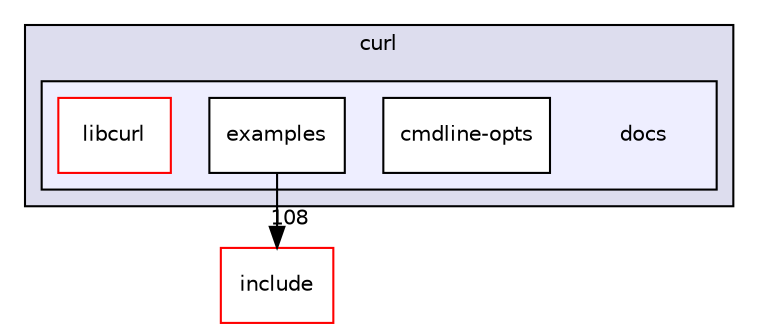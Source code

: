 digraph "components/curl/docs" {
  compound=true
  node [ fontsize="10", fontname="Helvetica"];
  edge [ labelfontsize="10", labelfontname="Helvetica"];
  subgraph clusterdir_e9014474357f0c50c4c87dd9066e36b7 {
    graph [ bgcolor="#ddddee", pencolor="black", label="curl" fontname="Helvetica", fontsize="10", URL="dir_e9014474357f0c50c4c87dd9066e36b7.html"]
  subgraph clusterdir_6131665f531068ff14c6d07cb1603296 {
    graph [ bgcolor="#eeeeff", pencolor="black", label="" URL="dir_6131665f531068ff14c6d07cb1603296.html"];
    dir_6131665f531068ff14c6d07cb1603296 [shape=plaintext label="docs"];
    dir_3010e7bfb4de6552903910b7e0188cd7 [shape=box label="cmdline-opts" color="black" fillcolor="white" style="filled" URL="dir_3010e7bfb4de6552903910b7e0188cd7.html"];
    dir_bc05a9a33d7f4c6f9af4a85ebca21dd3 [shape=box label="examples" color="black" fillcolor="white" style="filled" URL="dir_bc05a9a33d7f4c6f9af4a85ebca21dd3.html"];
    dir_b541a871f608d1a47d234bfc05a0201a [shape=box label="libcurl" color="red" fillcolor="white" style="filled" URL="dir_b541a871f608d1a47d234bfc05a0201a.html"];
  }
  }
  dir_cd676b23329fa89648a4b0e59818ada0 [shape=box label="include" fillcolor="white" style="filled" color="red" URL="dir_cd676b23329fa89648a4b0e59818ada0.html"];
  dir_bc05a9a33d7f4c6f9af4a85ebca21dd3->dir_cd676b23329fa89648a4b0e59818ada0 [headlabel="108", labeldistance=1.5 headhref="dir_000005_000015.html"];
}
